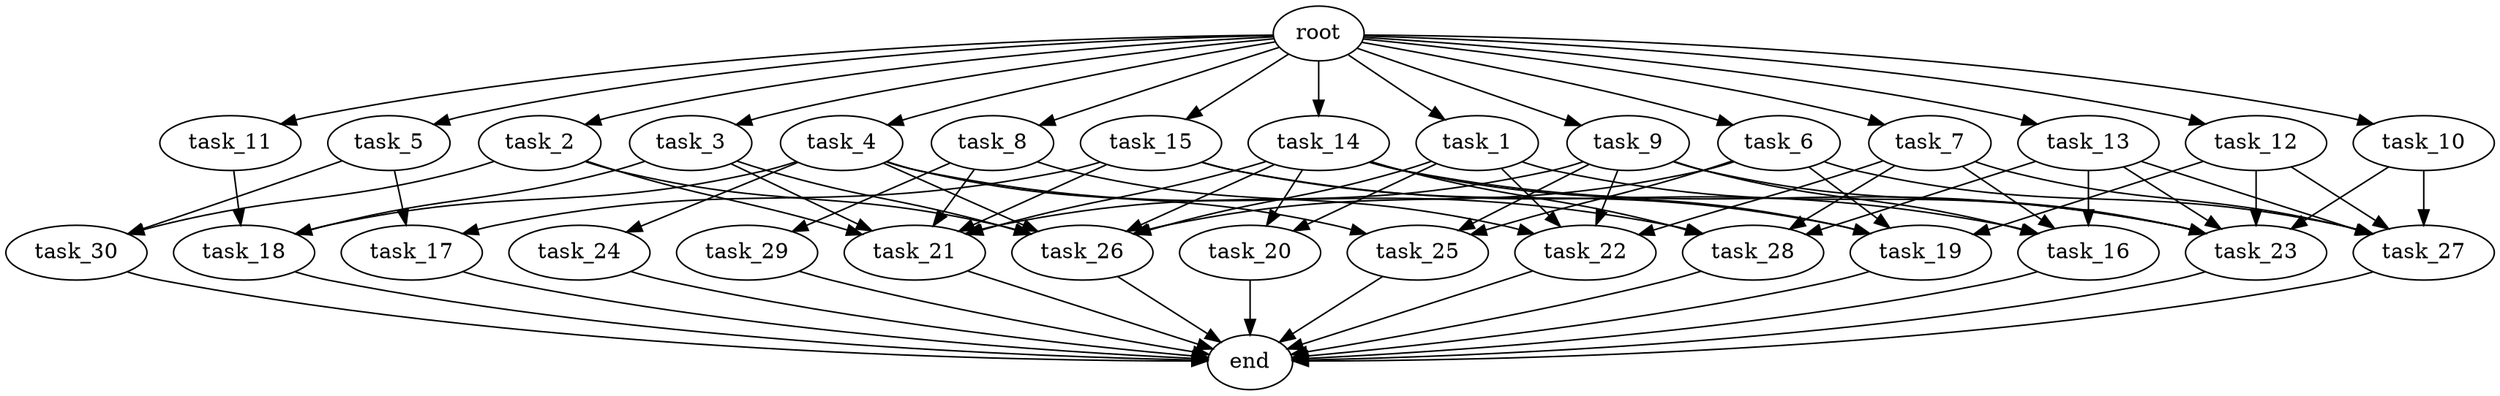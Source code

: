 digraph G {
  root [size="0.000000e+00"];
  task_1 [size="6.829080e+10"];
  task_2 [size="4.111351e+09"];
  task_3 [size="9.177204e+10"];
  task_4 [size="6.374604e+10"];
  task_5 [size="9.561880e+10"];
  task_6 [size="4.318427e+10"];
  task_7 [size="9.180502e+10"];
  task_8 [size="8.583698e+10"];
  task_9 [size="3.350339e+10"];
  task_10 [size="2.671611e+10"];
  task_11 [size="9.836696e+09"];
  task_12 [size="6.543778e+10"];
  task_13 [size="3.912146e+10"];
  task_14 [size="7.731737e+10"];
  task_15 [size="7.491160e+10"];
  task_16 [size="7.343400e+10"];
  task_17 [size="5.887654e+10"];
  task_18 [size="1.950062e+10"];
  task_19 [size="3.374729e+10"];
  task_20 [size="6.903093e+10"];
  task_21 [size="1.799987e+10"];
  task_22 [size="5.476578e+10"];
  task_23 [size="6.728346e+10"];
  task_24 [size="8.317063e+10"];
  task_25 [size="1.206021e+09"];
  task_26 [size="9.778899e+09"];
  task_27 [size="1.039969e+10"];
  task_28 [size="4.459976e+10"];
  task_29 [size="2.194944e+10"];
  task_30 [size="2.833687e+10"];
  end [size="0.000000e+00"];

  root -> task_1 [size="1.000000e-12"];
  root -> task_2 [size="1.000000e-12"];
  root -> task_3 [size="1.000000e-12"];
  root -> task_4 [size="1.000000e-12"];
  root -> task_5 [size="1.000000e-12"];
  root -> task_6 [size="1.000000e-12"];
  root -> task_7 [size="1.000000e-12"];
  root -> task_8 [size="1.000000e-12"];
  root -> task_9 [size="1.000000e-12"];
  root -> task_10 [size="1.000000e-12"];
  root -> task_11 [size="1.000000e-12"];
  root -> task_12 [size="1.000000e-12"];
  root -> task_13 [size="1.000000e-12"];
  root -> task_14 [size="1.000000e-12"];
  root -> task_15 [size="1.000000e-12"];
  task_1 -> task_20 [size="3.451547e+08"];
  task_1 -> task_22 [size="1.369144e+08"];
  task_1 -> task_23 [size="1.121391e+08"];
  task_1 -> task_26 [size="1.629816e+07"];
  task_2 -> task_21 [size="2.999978e+07"];
  task_2 -> task_26 [size="1.629816e+07"];
  task_2 -> task_30 [size="1.416843e+08"];
  task_3 -> task_18 [size="6.500206e+07"];
  task_3 -> task_21 [size="2.999978e+07"];
  task_3 -> task_26 [size="1.629816e+07"];
  task_4 -> task_18 [size="6.500206e+07"];
  task_4 -> task_24 [size="8.317063e+08"];
  task_4 -> task_25 [size="4.020072e+06"];
  task_4 -> task_26 [size="1.629816e+07"];
  task_4 -> task_28 [size="1.114994e+08"];
  task_5 -> task_17 [size="2.943827e+08"];
  task_5 -> task_30 [size="1.416843e+08"];
  task_6 -> task_19 [size="8.436822e+07"];
  task_6 -> task_25 [size="4.020072e+06"];
  task_6 -> task_26 [size="1.629816e+07"];
  task_6 -> task_27 [size="2.079938e+07"];
  task_7 -> task_16 [size="1.835850e+08"];
  task_7 -> task_22 [size="1.369144e+08"];
  task_7 -> task_27 [size="2.079938e+07"];
  task_7 -> task_28 [size="1.114994e+08"];
  task_8 -> task_21 [size="2.999978e+07"];
  task_8 -> task_22 [size="1.369144e+08"];
  task_8 -> task_29 [size="2.194944e+08"];
  task_9 -> task_16 [size="1.835850e+08"];
  task_9 -> task_21 [size="2.999978e+07"];
  task_9 -> task_22 [size="1.369144e+08"];
  task_9 -> task_23 [size="1.121391e+08"];
  task_9 -> task_25 [size="4.020072e+06"];
  task_10 -> task_23 [size="1.121391e+08"];
  task_10 -> task_27 [size="2.079938e+07"];
  task_11 -> task_18 [size="6.500206e+07"];
  task_12 -> task_19 [size="8.436822e+07"];
  task_12 -> task_23 [size="1.121391e+08"];
  task_12 -> task_27 [size="2.079938e+07"];
  task_13 -> task_16 [size="1.835850e+08"];
  task_13 -> task_23 [size="1.121391e+08"];
  task_13 -> task_27 [size="2.079938e+07"];
  task_13 -> task_28 [size="1.114994e+08"];
  task_14 -> task_19 [size="8.436822e+07"];
  task_14 -> task_20 [size="3.451547e+08"];
  task_14 -> task_21 [size="2.999978e+07"];
  task_14 -> task_23 [size="1.121391e+08"];
  task_14 -> task_26 [size="1.629816e+07"];
  task_14 -> task_28 [size="1.114994e+08"];
  task_15 -> task_16 [size="1.835850e+08"];
  task_15 -> task_17 [size="2.943827e+08"];
  task_15 -> task_19 [size="8.436822e+07"];
  task_15 -> task_21 [size="2.999978e+07"];
  task_16 -> end [size="1.000000e-12"];
  task_17 -> end [size="1.000000e-12"];
  task_18 -> end [size="1.000000e-12"];
  task_19 -> end [size="1.000000e-12"];
  task_20 -> end [size="1.000000e-12"];
  task_21 -> end [size="1.000000e-12"];
  task_22 -> end [size="1.000000e-12"];
  task_23 -> end [size="1.000000e-12"];
  task_24 -> end [size="1.000000e-12"];
  task_25 -> end [size="1.000000e-12"];
  task_26 -> end [size="1.000000e-12"];
  task_27 -> end [size="1.000000e-12"];
  task_28 -> end [size="1.000000e-12"];
  task_29 -> end [size="1.000000e-12"];
  task_30 -> end [size="1.000000e-12"];
}

